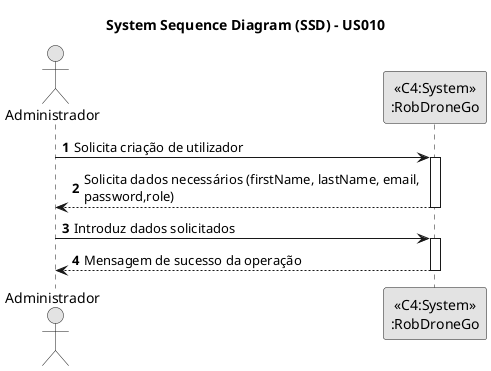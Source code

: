 @startuml
skinparam monochrome true
skinparam packageStyle rectangle
skinparam shadowing false

title System Sequence Diagram (SSD) - US010

autonumber

actor "Administrador"

"Administrador" -> "<<C4:System>>\n:RobDroneGo": Solicita criação de utilizador
activate "<<C4:System>>\n:RobDroneGo"
"<<C4:System>>\n:RobDroneGo" --> "Administrador": Solicita dados necessários (firstName, lastName, email, \npassword,role)
deactivate "<<C4:System>>\n:RobDroneGo"

"Administrador" -> "<<C4:System>>\n:RobDroneGo": Introduz dados solicitados
activate "<<C4:System>>\n:RobDroneGo"
"Administrador" <-- "<<C4:System>>\n:RobDroneGo": Mensagem de sucesso da operação
deactivate "<<C4:System>>\n:RobDroneGo"

@enduml